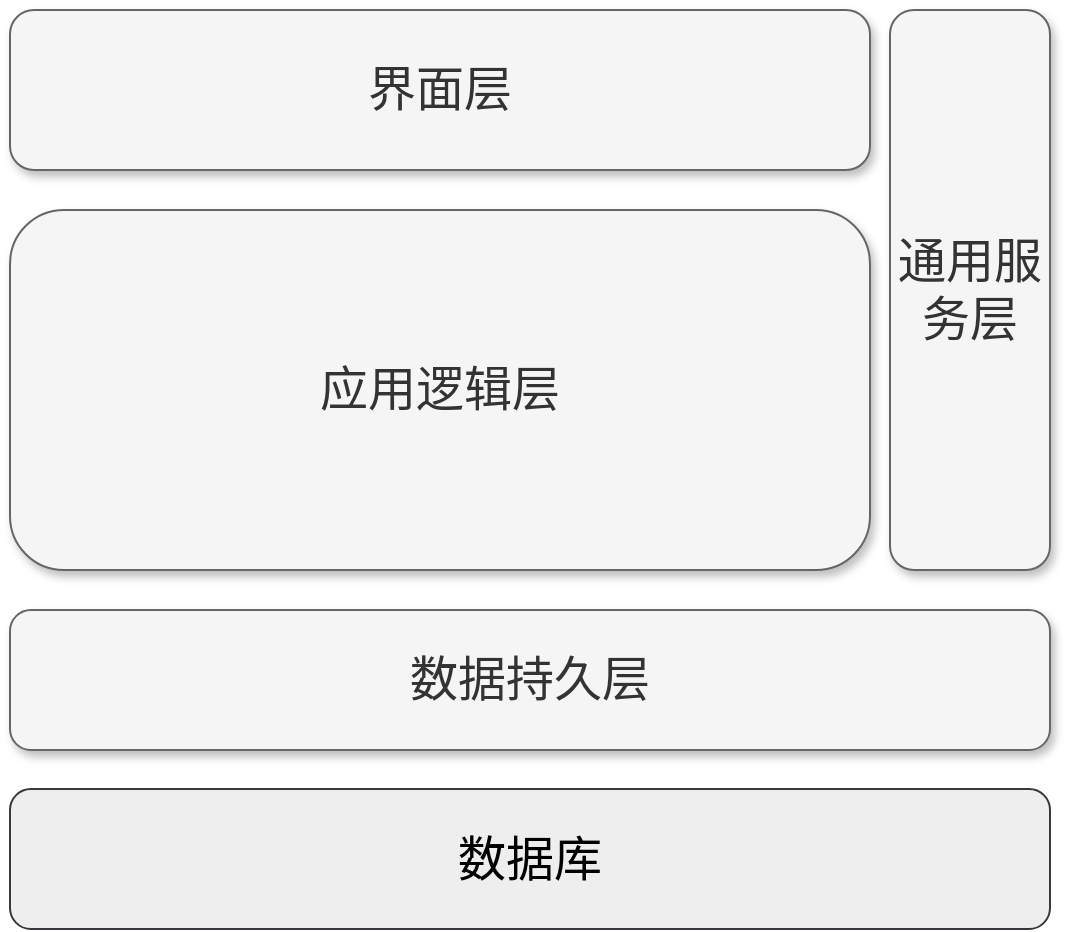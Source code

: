 <mxfile version="21.2.8" type="device">
  <diagram name="第 1 页" id="t75GdYu-E0Xjoa3EIG2B">
    <mxGraphModel dx="1036" dy="606" grid="1" gridSize="10" guides="1" tooltips="1" connect="1" arrows="1" fold="1" page="1" pageScale="1" pageWidth="827" pageHeight="1169" math="0" shadow="0">
      <root>
        <mxCell id="0" />
        <mxCell id="1" parent="0" />
        <mxCell id="xNLZQkQG4pmyhcc3Y_ze-2" value="&lt;font face=&quot;Comic Sans MS&quot; style=&quot;font-size: 24px;&quot;&gt;界面层&lt;/font&gt;" style="rounded=1;whiteSpace=wrap;html=1;shadow=1;fillColor=#f5f5f5;fontColor=#333333;strokeColor=#666666;" vertex="1" parent="1">
          <mxGeometry x="160" y="160" width="430" height="80" as="geometry" />
        </mxCell>
        <mxCell id="xNLZQkQG4pmyhcc3Y_ze-3" value="&lt;font style=&quot;font-size: 24px;&quot;&gt;通用服务层&lt;/font&gt;" style="rounded=1;whiteSpace=wrap;html=1;shadow=1;fillColor=#f5f5f5;fontColor=#333333;strokeColor=#666666;" vertex="1" parent="1">
          <mxGeometry x="600" y="160" width="80" height="280" as="geometry" />
        </mxCell>
        <mxCell id="xNLZQkQG4pmyhcc3Y_ze-4" value="&lt;font style=&quot;font-size: 24px;&quot;&gt;应用逻辑层&lt;/font&gt;" style="rounded=1;whiteSpace=wrap;html=1;shadow=1;fillColor=#f5f5f5;fontColor=#333333;strokeColor=#666666;" vertex="1" parent="1">
          <mxGeometry x="160" y="260" width="430" height="180" as="geometry" />
        </mxCell>
        <mxCell id="xNLZQkQG4pmyhcc3Y_ze-5" value="&lt;font style=&quot;font-size: 24px;&quot;&gt;数据持久层&lt;/font&gt;" style="rounded=1;whiteSpace=wrap;html=1;shadow=1;fillColor=#f5f5f5;fontColor=#333333;strokeColor=#666666;" vertex="1" parent="1">
          <mxGeometry x="160" y="460" width="520" height="70" as="geometry" />
        </mxCell>
        <mxCell id="xNLZQkQG4pmyhcc3Y_ze-6" value="&lt;font style=&quot;font-size: 24px;&quot;&gt;数据库&lt;/font&gt;" style="rounded=1;whiteSpace=wrap;html=1;fillColor=#eeeeee;strokeColor=#36393d;" vertex="1" parent="1">
          <mxGeometry x="160" y="549.5" width="520" height="70" as="geometry" />
        </mxCell>
      </root>
    </mxGraphModel>
  </diagram>
</mxfile>
